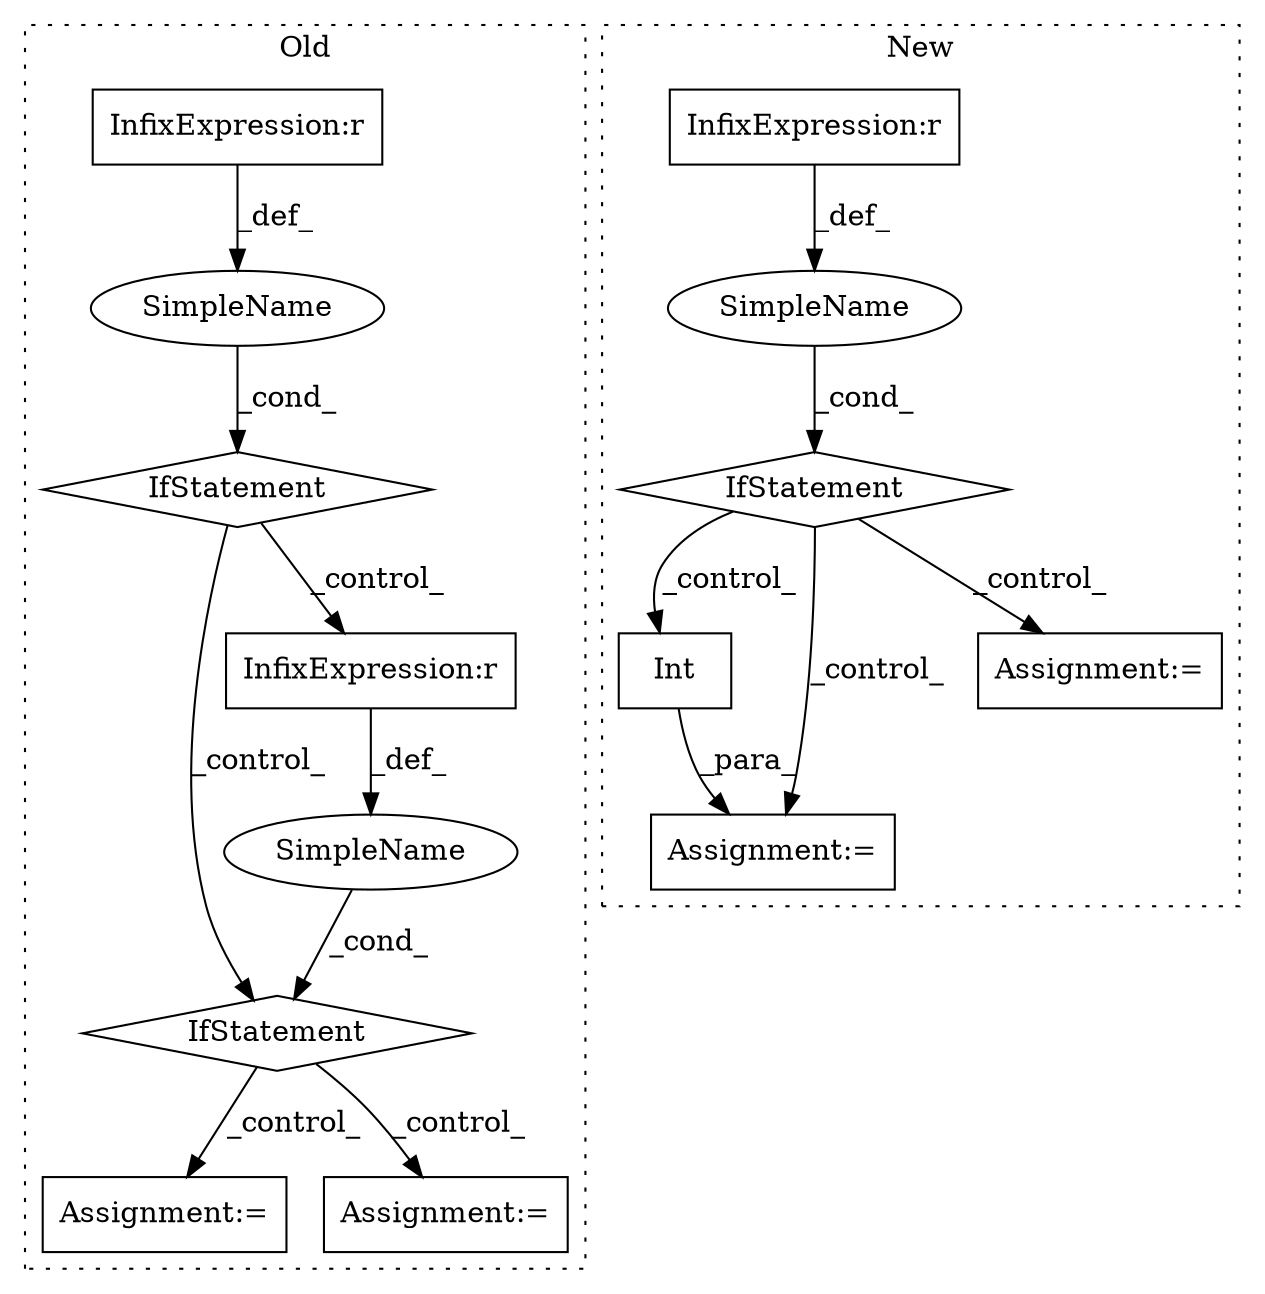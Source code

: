 digraph G {
subgraph cluster0 {
1 [label="IfStatement" a="25" s="6523,6544" l="4,2" shape="diamond"];
4 [label="Assignment:=" a="7" s="6918" l="1" shape="box"];
5 [label="SimpleName" a="42" s="" l="" shape="ellipse"];
6 [label="InfixExpression:r" a="27" s="6536" l="4" shape="box"];
7 [label="Assignment:=" a="7" s="6982" l="1" shape="box"];
12 [label="IfStatement" a="25" s="6862,6888" l="4,2" shape="diamond"];
13 [label="SimpleName" a="42" s="" l="" shape="ellipse"];
14 [label="InfixExpression:r" a="27" s="6880" l="4" shape="box"];
label = "Old";
style="dotted";
}
subgraph cluster1 {
2 [label="Int" a="32" s="7732,7761" l="4,1" shape="box"];
3 [label="Assignment:=" a="7" s="7731" l="1" shape="box"];
8 [label="IfStatement" a="25" s="7485,7506" l="4,2" shape="diamond"];
9 [label="SimpleName" a="42" s="" l="" shape="ellipse"];
10 [label="InfixExpression:r" a="27" s="7498" l="4" shape="box"];
11 [label="Assignment:=" a="7" s="7778" l="1" shape="box"];
label = "New";
style="dotted";
}
1 -> 14 [label="_control_"];
1 -> 12 [label="_control_"];
2 -> 3 [label="_para_"];
5 -> 1 [label="_cond_"];
6 -> 5 [label="_def_"];
8 -> 2 [label="_control_"];
8 -> 11 [label="_control_"];
8 -> 3 [label="_control_"];
9 -> 8 [label="_cond_"];
10 -> 9 [label="_def_"];
12 -> 7 [label="_control_"];
12 -> 4 [label="_control_"];
13 -> 12 [label="_cond_"];
14 -> 13 [label="_def_"];
}